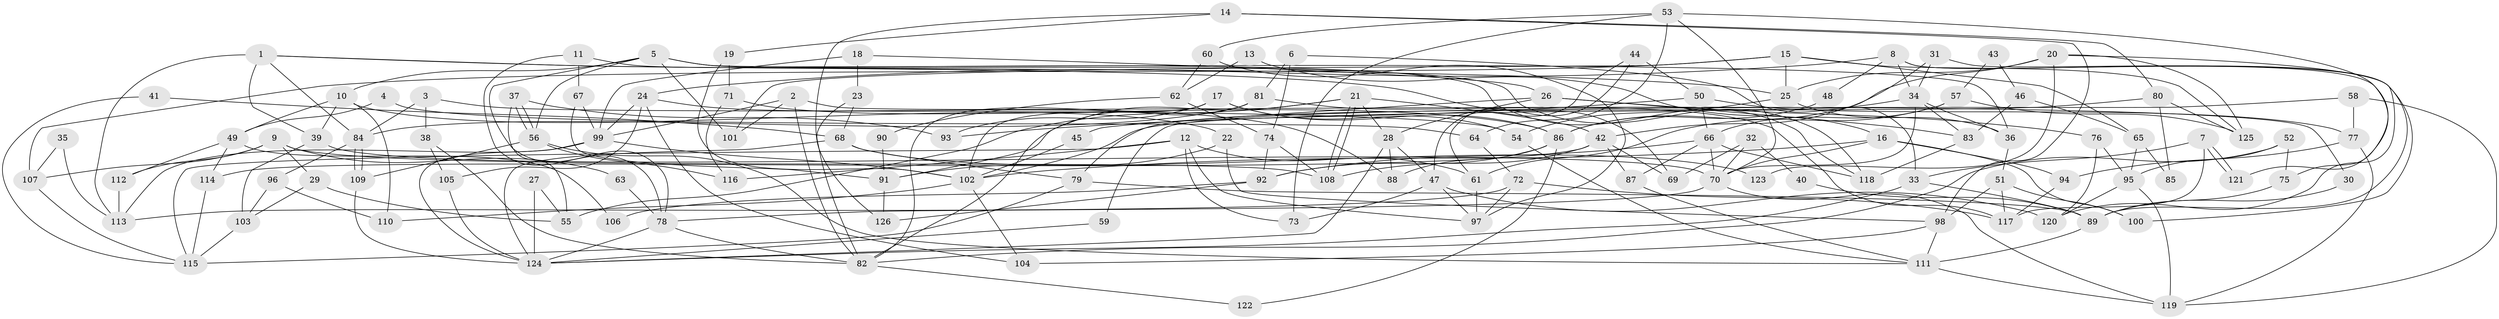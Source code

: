 // coarse degree distribution, {7: 0.0875, 4: 0.15, 2: 0.0875, 8: 0.0875, 5: 0.1875, 3: 0.2125, 6: 0.1375, 12: 0.0125, 9: 0.0125, 10: 0.025}
// Generated by graph-tools (version 1.1) at 2025/41/03/06/25 10:41:57]
// undirected, 126 vertices, 252 edges
graph export_dot {
graph [start="1"]
  node [color=gray90,style=filled];
  1;
  2;
  3;
  4;
  5;
  6;
  7;
  8;
  9;
  10;
  11;
  12;
  13;
  14;
  15;
  16;
  17;
  18;
  19;
  20;
  21;
  22;
  23;
  24;
  25;
  26;
  27;
  28;
  29;
  30;
  31;
  32;
  33;
  34;
  35;
  36;
  37;
  38;
  39;
  40;
  41;
  42;
  43;
  44;
  45;
  46;
  47;
  48;
  49;
  50;
  51;
  52;
  53;
  54;
  55;
  56;
  57;
  58;
  59;
  60;
  61;
  62;
  63;
  64;
  65;
  66;
  67;
  68;
  69;
  70;
  71;
  72;
  73;
  74;
  75;
  76;
  77;
  78;
  79;
  80;
  81;
  82;
  83;
  84;
  85;
  86;
  87;
  88;
  89;
  90;
  91;
  92;
  93;
  94;
  95;
  96;
  97;
  98;
  99;
  100;
  101;
  102;
  103;
  104;
  105;
  106;
  107;
  108;
  109;
  110;
  111;
  112;
  113;
  114;
  115;
  116;
  117;
  118;
  119;
  120;
  121;
  122;
  123;
  124;
  125;
  126;
  1 -- 84;
  1 -- 39;
  1 -- 25;
  1 -- 69;
  1 -- 113;
  2 -- 82;
  2 -- 99;
  2 -- 30;
  2 -- 101;
  3 -- 54;
  3 -- 84;
  3 -- 38;
  4 -- 49;
  4 -- 64;
  5 -- 10;
  5 -- 78;
  5 -- 36;
  5 -- 56;
  5 -- 101;
  5 -- 118;
  6 -- 74;
  6 -- 33;
  6 -- 81;
  7 -- 121;
  7 -- 121;
  7 -- 33;
  7 -- 117;
  8 -- 24;
  8 -- 34;
  8 -- 48;
  8 -- 75;
  8 -- 100;
  9 -- 112;
  9 -- 108;
  9 -- 29;
  9 -- 63;
  9 -- 107;
  10 -- 110;
  10 -- 39;
  10 -- 22;
  10 -- 49;
  11 -- 67;
  11 -- 118;
  11 -- 78;
  12 -- 61;
  12 -- 116;
  12 -- 73;
  12 -- 97;
  12 -- 115;
  13 -- 62;
  13 -- 16;
  14 -- 98;
  14 -- 80;
  14 -- 19;
  14 -- 126;
  15 -- 101;
  15 -- 25;
  15 -- 65;
  15 -- 107;
  15 -- 125;
  16 -- 70;
  16 -- 100;
  16 -- 94;
  16 -- 102;
  17 -- 102;
  17 -- 82;
  17 -- 54;
  17 -- 86;
  17 -- 93;
  18 -- 26;
  18 -- 23;
  18 -- 99;
  19 -- 102;
  19 -- 71;
  20 -- 125;
  20 -- 25;
  20 -- 86;
  20 -- 120;
  20 -- 123;
  21 -- 108;
  21 -- 108;
  21 -- 28;
  21 -- 42;
  21 -- 55;
  21 -- 91;
  22 -- 98;
  22 -- 91;
  23 -- 82;
  23 -- 68;
  24 -- 104;
  24 -- 99;
  24 -- 88;
  24 -- 105;
  25 -- 36;
  25 -- 54;
  26 -- 76;
  26 -- 28;
  26 -- 45;
  26 -- 83;
  27 -- 124;
  27 -- 55;
  28 -- 124;
  28 -- 88;
  28 -- 47;
  29 -- 55;
  29 -- 103;
  30 -- 89;
  31 -- 42;
  31 -- 34;
  31 -- 89;
  32 -- 69;
  32 -- 70;
  32 -- 40;
  33 -- 124;
  33 -- 89;
  34 -- 83;
  34 -- 79;
  34 -- 36;
  34 -- 70;
  35 -- 107;
  35 -- 113;
  36 -- 51;
  37 -- 56;
  37 -- 56;
  37 -- 93;
  37 -- 55;
  38 -- 105;
  38 -- 82;
  39 -- 103;
  39 -- 70;
  40 -- 89;
  41 -- 115;
  41 -- 68;
  42 -- 87;
  42 -- 69;
  42 -- 108;
  42 -- 114;
  43 -- 46;
  43 -- 57;
  44 -- 50;
  44 -- 47;
  44 -- 61;
  45 -- 102;
  46 -- 83;
  46 -- 65;
  47 -- 120;
  47 -- 73;
  47 -- 97;
  48 -- 86;
  49 -- 114;
  49 -- 106;
  49 -- 112;
  50 -- 66;
  50 -- 77;
  50 -- 93;
  51 -- 117;
  51 -- 98;
  51 -- 100;
  52 -- 82;
  52 -- 75;
  52 -- 95;
  53 -- 73;
  53 -- 70;
  53 -- 60;
  53 -- 64;
  53 -- 121;
  54 -- 111;
  56 -- 109;
  56 -- 111;
  56 -- 116;
  57 -- 61;
  57 -- 66;
  57 -- 125;
  58 -- 119;
  58 -- 77;
  58 -- 59;
  59 -- 124;
  60 -- 97;
  60 -- 62;
  61 -- 97;
  62 -- 74;
  62 -- 90;
  63 -- 78;
  64 -- 72;
  65 -- 95;
  65 -- 85;
  66 -- 70;
  66 -- 92;
  66 -- 87;
  66 -- 118;
  67 -- 99;
  67 -- 91;
  68 -- 79;
  68 -- 124;
  68 -- 123;
  70 -- 78;
  70 -- 119;
  71 -- 86;
  71 -- 116;
  72 -- 113;
  72 -- 97;
  72 -- 117;
  74 -- 108;
  74 -- 92;
  75 -- 89;
  76 -- 120;
  76 -- 95;
  77 -- 94;
  77 -- 119;
  78 -- 82;
  78 -- 124;
  79 -- 89;
  79 -- 115;
  80 -- 125;
  80 -- 102;
  80 -- 85;
  81 -- 117;
  81 -- 82;
  81 -- 84;
  82 -- 122;
  83 -- 118;
  84 -- 109;
  84 -- 109;
  84 -- 96;
  86 -- 88;
  86 -- 92;
  86 -- 122;
  87 -- 111;
  89 -- 111;
  90 -- 91;
  91 -- 126;
  92 -- 126;
  92 -- 106;
  94 -- 117;
  95 -- 119;
  95 -- 120;
  96 -- 103;
  96 -- 110;
  98 -- 111;
  98 -- 104;
  99 -- 124;
  99 -- 102;
  99 -- 113;
  102 -- 104;
  102 -- 110;
  103 -- 115;
  105 -- 124;
  107 -- 115;
  109 -- 124;
  111 -- 119;
  112 -- 113;
  114 -- 115;
}
